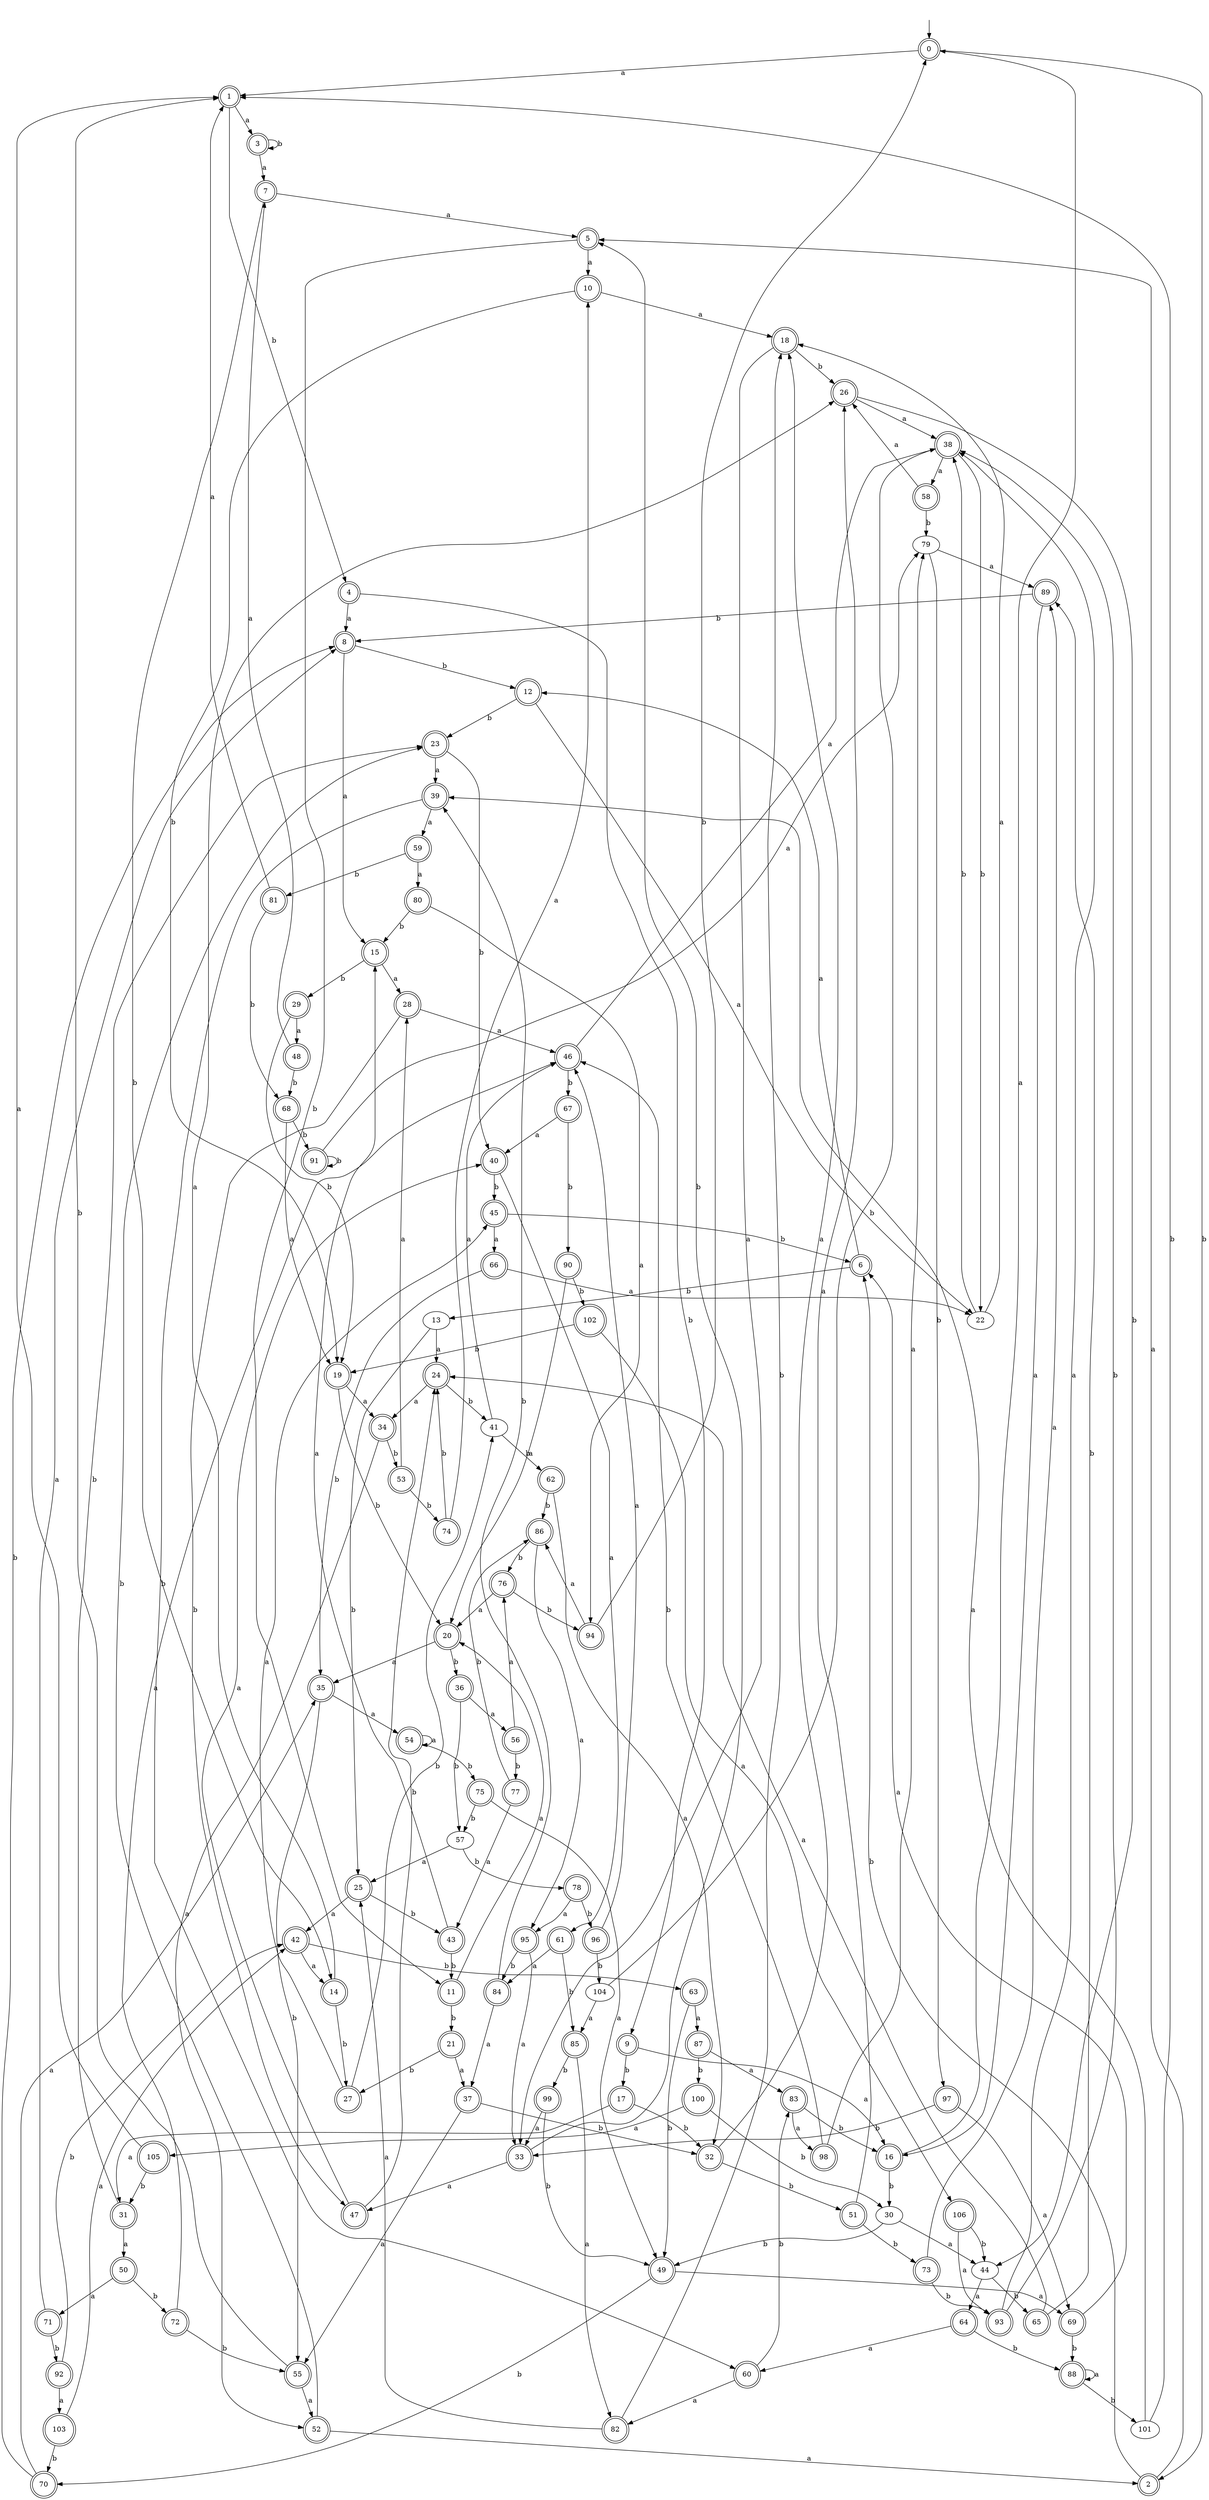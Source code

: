 digraph RandomDFA {
  __start0 [label="", shape=none];
  __start0 -> 0 [label=""];
  0 [shape=circle] [shape=doublecircle]
  0 -> 1 [label="a"]
  0 -> 2 [label="b"]
  1 [shape=doublecircle]
  1 -> 3 [label="a"]
  1 -> 4 [label="b"]
  2 [shape=doublecircle]
  2 -> 5 [label="a"]
  2 -> 6 [label="b"]
  3 [shape=doublecircle]
  3 -> 7 [label="a"]
  3 -> 3 [label="b"]
  4 [shape=doublecircle]
  4 -> 8 [label="a"]
  4 -> 9 [label="b"]
  5 [shape=doublecircle]
  5 -> 10 [label="a"]
  5 -> 11 [label="b"]
  6 [shape=doublecircle]
  6 -> 12 [label="a"]
  6 -> 13 [label="b"]
  7 [shape=doublecircle]
  7 -> 5 [label="a"]
  7 -> 14 [label="b"]
  8 [shape=doublecircle]
  8 -> 15 [label="a"]
  8 -> 12 [label="b"]
  9 [shape=doublecircle]
  9 -> 16 [label="a"]
  9 -> 17 [label="b"]
  10 [shape=doublecircle]
  10 -> 18 [label="a"]
  10 -> 19 [label="b"]
  11 [shape=doublecircle]
  11 -> 20 [label="a"]
  11 -> 21 [label="b"]
  12 [shape=doublecircle]
  12 -> 22 [label="a"]
  12 -> 23 [label="b"]
  13
  13 -> 24 [label="a"]
  13 -> 25 [label="b"]
  14 [shape=doublecircle]
  14 -> 26 [label="a"]
  14 -> 27 [label="b"]
  15 [shape=doublecircle]
  15 -> 28 [label="a"]
  15 -> 29 [label="b"]
  16 [shape=doublecircle]
  16 -> 0 [label="a"]
  16 -> 30 [label="b"]
  17 [shape=doublecircle]
  17 -> 31 [label="a"]
  17 -> 32 [label="b"]
  18 [shape=doublecircle]
  18 -> 33 [label="a"]
  18 -> 26 [label="b"]
  19 [shape=doublecircle]
  19 -> 34 [label="a"]
  19 -> 20 [label="b"]
  20 [shape=doublecircle]
  20 -> 35 [label="a"]
  20 -> 36 [label="b"]
  21 [shape=doublecircle]
  21 -> 37 [label="a"]
  21 -> 27 [label="b"]
  22
  22 -> 18 [label="a"]
  22 -> 38 [label="b"]
  23 [shape=doublecircle]
  23 -> 39 [label="a"]
  23 -> 40 [label="b"]
  24 [shape=doublecircle]
  24 -> 34 [label="a"]
  24 -> 41 [label="b"]
  25 [shape=doublecircle]
  25 -> 42 [label="a"]
  25 -> 43 [label="b"]
  26 [shape=doublecircle]
  26 -> 38 [label="a"]
  26 -> 44 [label="b"]
  27 [shape=doublecircle]
  27 -> 45 [label="a"]
  27 -> 41 [label="b"]
  28 [shape=doublecircle]
  28 -> 46 [label="a"]
  28 -> 47 [label="b"]
  29 [shape=doublecircle]
  29 -> 48 [label="a"]
  29 -> 19 [label="b"]
  30
  30 -> 44 [label="a"]
  30 -> 49 [label="b"]
  31 [shape=doublecircle]
  31 -> 50 [label="a"]
  31 -> 23 [label="b"]
  32 [shape=doublecircle]
  32 -> 18 [label="a"]
  32 -> 51 [label="b"]
  33 [shape=doublecircle]
  33 -> 47 [label="a"]
  33 -> 5 [label="b"]
  34 [shape=doublecircle]
  34 -> 52 [label="a"]
  34 -> 53 [label="b"]
  35 [shape=doublecircle]
  35 -> 54 [label="a"]
  35 -> 55 [label="b"]
  36 [shape=doublecircle]
  36 -> 56 [label="a"]
  36 -> 57 [label="b"]
  37 [shape=doublecircle]
  37 -> 55 [label="a"]
  37 -> 32 [label="b"]
  38 [shape=doublecircle]
  38 -> 58 [label="a"]
  38 -> 22 [label="b"]
  39 [shape=doublecircle]
  39 -> 59 [label="a"]
  39 -> 60 [label="b"]
  40 [shape=doublecircle]
  40 -> 61 [label="a"]
  40 -> 45 [label="b"]
  41
  41 -> 46 [label="a"]
  41 -> 62 [label="b"]
  42 [shape=doublecircle]
  42 -> 14 [label="a"]
  42 -> 63 [label="b"]
  43 [shape=doublecircle]
  43 -> 15 [label="a"]
  43 -> 11 [label="b"]
  44
  44 -> 64 [label="a"]
  44 -> 65 [label="b"]
  45 [shape=doublecircle]
  45 -> 66 [label="a"]
  45 -> 6 [label="b"]
  46 [shape=doublecircle]
  46 -> 38 [label="a"]
  46 -> 67 [label="b"]
  47 [shape=doublecircle]
  47 -> 40 [label="a"]
  47 -> 24 [label="b"]
  48 [shape=doublecircle]
  48 -> 7 [label="a"]
  48 -> 68 [label="b"]
  49 [shape=doublecircle]
  49 -> 69 [label="a"]
  49 -> 70 [label="b"]
  50 [shape=doublecircle]
  50 -> 71 [label="a"]
  50 -> 72 [label="b"]
  51 [shape=doublecircle]
  51 -> 26 [label="a"]
  51 -> 73 [label="b"]
  52 [shape=doublecircle]
  52 -> 2 [label="a"]
  52 -> 23 [label="b"]
  53 [shape=doublecircle]
  53 -> 28 [label="a"]
  53 -> 74 [label="b"]
  54 [shape=doublecircle]
  54 -> 54 [label="a"]
  54 -> 75 [label="b"]
  55 [shape=doublecircle]
  55 -> 52 [label="a"]
  55 -> 1 [label="b"]
  56 [shape=doublecircle]
  56 -> 76 [label="a"]
  56 -> 77 [label="b"]
  57
  57 -> 25 [label="a"]
  57 -> 78 [label="b"]
  58 [shape=doublecircle]
  58 -> 26 [label="a"]
  58 -> 79 [label="b"]
  59 [shape=doublecircle]
  59 -> 80 [label="a"]
  59 -> 81 [label="b"]
  60 [shape=doublecircle]
  60 -> 82 [label="a"]
  60 -> 83 [label="b"]
  61 [shape=doublecircle]
  61 -> 84 [label="a"]
  61 -> 85 [label="b"]
  62 [shape=doublecircle]
  62 -> 32 [label="a"]
  62 -> 86 [label="b"]
  63 [shape=doublecircle]
  63 -> 87 [label="a"]
  63 -> 49 [label="b"]
  64 [shape=doublecircle]
  64 -> 60 [label="a"]
  64 -> 88 [label="b"]
  65 [shape=doublecircle]
  65 -> 24 [label="a"]
  65 -> 89 [label="b"]
  66 [shape=doublecircle]
  66 -> 22 [label="a"]
  66 -> 35 [label="b"]
  67 [shape=doublecircle]
  67 -> 40 [label="a"]
  67 -> 90 [label="b"]
  68 [shape=doublecircle]
  68 -> 19 [label="a"]
  68 -> 91 [label="b"]
  69 [shape=doublecircle]
  69 -> 6 [label="a"]
  69 -> 88 [label="b"]
  70 [shape=doublecircle]
  70 -> 35 [label="a"]
  70 -> 8 [label="b"]
  71 [shape=doublecircle]
  71 -> 8 [label="a"]
  71 -> 92 [label="b"]
  72 [shape=doublecircle]
  72 -> 46 [label="a"]
  72 -> 55 [label="b"]
  73 [shape=doublecircle]
  73 -> 89 [label="a"]
  73 -> 93 [label="b"]
  74 [shape=doublecircle]
  74 -> 10 [label="a"]
  74 -> 24 [label="b"]
  75 [shape=doublecircle]
  75 -> 49 [label="a"]
  75 -> 57 [label="b"]
  76 [shape=doublecircle]
  76 -> 20 [label="a"]
  76 -> 94 [label="b"]
  77 [shape=doublecircle]
  77 -> 43 [label="a"]
  77 -> 86 [label="b"]
  78 [shape=doublecircle]
  78 -> 95 [label="a"]
  78 -> 96 [label="b"]
  79
  79 -> 89 [label="a"]
  79 -> 97 [label="b"]
  80 [shape=doublecircle]
  80 -> 94 [label="a"]
  80 -> 15 [label="b"]
  81 [shape=doublecircle]
  81 -> 1 [label="a"]
  81 -> 68 [label="b"]
  82 [shape=doublecircle]
  82 -> 25 [label="a"]
  82 -> 18 [label="b"]
  83 [shape=doublecircle]
  83 -> 98 [label="a"]
  83 -> 16 [label="b"]
  84 [shape=doublecircle]
  84 -> 37 [label="a"]
  84 -> 39 [label="b"]
  85 [shape=doublecircle]
  85 -> 82 [label="a"]
  85 -> 99 [label="b"]
  86 [shape=doublecircle]
  86 -> 95 [label="a"]
  86 -> 76 [label="b"]
  87 [shape=doublecircle]
  87 -> 83 [label="a"]
  87 -> 100 [label="b"]
  88 [shape=doublecircle]
  88 -> 88 [label="a"]
  88 -> 101 [label="b"]
  89 [shape=doublecircle]
  89 -> 16 [label="a"]
  89 -> 8 [label="b"]
  90 [shape=doublecircle]
  90 -> 20 [label="a"]
  90 -> 102 [label="b"]
  91 [shape=doublecircle]
  91 -> 79 [label="a"]
  91 -> 91 [label="b"]
  92 [shape=doublecircle]
  92 -> 103 [label="a"]
  92 -> 42 [label="b"]
  93 [shape=doublecircle]
  93 -> 38 [label="a"]
  93 -> 38 [label="b"]
  94 [shape=doublecircle]
  94 -> 86 [label="a"]
  94 -> 0 [label="b"]
  95 [shape=doublecircle]
  95 -> 33 [label="a"]
  95 -> 84 [label="b"]
  96 [shape=doublecircle]
  96 -> 46 [label="a"]
  96 -> 104 [label="b"]
  97 [shape=doublecircle]
  97 -> 69 [label="a"]
  97 -> 33 [label="b"]
  98 [shape=doublecircle]
  98 -> 79 [label="a"]
  98 -> 46 [label="b"]
  99 [shape=doublecircle]
  99 -> 33 [label="a"]
  99 -> 49 [label="b"]
  100 [shape=doublecircle]
  100 -> 105 [label="a"]
  100 -> 30 [label="b"]
  101
  101 -> 39 [label="a"]
  101 -> 1 [label="b"]
  102 [shape=doublecircle]
  102 -> 106 [label="a"]
  102 -> 19 [label="b"]
  103 [shape=doublecircle]
  103 -> 42 [label="a"]
  103 -> 70 [label="b"]
  104
  104 -> 85 [label="a"]
  104 -> 38 [label="b"]
  105 [shape=doublecircle]
  105 -> 1 [label="a"]
  105 -> 31 [label="b"]
  106 [shape=doublecircle]
  106 -> 93 [label="a"]
  106 -> 44 [label="b"]
}
